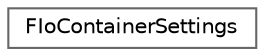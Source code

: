 digraph "Graphical Class Hierarchy"
{
 // INTERACTIVE_SVG=YES
 // LATEX_PDF_SIZE
  bgcolor="transparent";
  edge [fontname=Helvetica,fontsize=10,labelfontname=Helvetica,labelfontsize=10];
  node [fontname=Helvetica,fontsize=10,shape=box,height=0.2,width=0.4];
  rankdir="LR";
  Node0 [id="Node000000",label="FIoContainerSettings",height=0.2,width=0.4,color="grey40", fillcolor="white", style="filled",URL="$da/d6c/structFIoContainerSettings.html",tooltip=" "];
}
